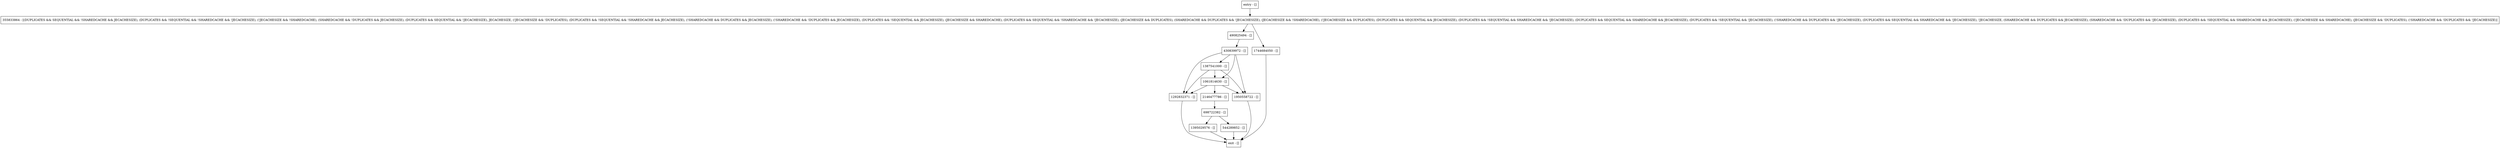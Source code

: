 digraph writeFileHeader {
node [shape=record];
430839972 [label="430839972 - []"];
490825494 [label="490825494 - []"];
1950558722 [label="1950558722 - []"];
1744684050 [label="1744684050 - []"];
698722382 [label="698722382 - []"];
1292832371 [label="1292832371 - []"];
entry [label="entry - []"];
exit [label="exit - []"];
355833864 [label="355833864 - [(DUPLICATES && SEQUENTIAL && !SHAREDCACHE && JECACHESIZE), (DUPLICATES && !SEQUENTIAL && !SHAREDCACHE && !JECACHESIZE), (!JECACHESIZE && !SHAREDCACHE), (SHAREDCACHE && !DUPLICATES && JECACHESIZE), (DUPLICATES && SEQUENTIAL && !JECACHESIZE), JECACHESIZE, (!JECACHESIZE && !DUPLICATES), (DUPLICATES && !SEQUENTIAL && !SHAREDCACHE && JECACHESIZE), (!SHAREDCACHE && DUPLICATES && JECACHESIZE), (!SHAREDCACHE && !DUPLICATES && JECACHESIZE), (DUPLICATES && !SEQUENTIAL && JECACHESIZE), (JECACHESIZE && SHAREDCACHE), (DUPLICATES && SEQUENTIAL && !SHAREDCACHE && !JECACHESIZE), (JECACHESIZE && DUPLICATES), (SHAREDCACHE && DUPLICATES && !JECACHESIZE), (JECACHESIZE && !SHAREDCACHE), (!JECACHESIZE && DUPLICATES), (DUPLICATES && SEQUENTIAL && JECACHESIZE), (DUPLICATES && !SEQUENTIAL && SHAREDCACHE && !JECACHESIZE), (DUPLICATES && SEQUENTIAL && SHAREDCACHE && JECACHESIZE), (DUPLICATES && !SEQUENTIAL && !JECACHESIZE), (!SHAREDCACHE && DUPLICATES && !JECACHESIZE), (DUPLICATES && SEQUENTIAL && SHAREDCACHE && !JECACHESIZE), !JECACHESIZE, (SHAREDCACHE && DUPLICATES && JECACHESIZE), (SHAREDCACHE && !DUPLICATES && !JECACHESIZE), (DUPLICATES && !SEQUENTIAL && SHAREDCACHE && JECACHESIZE), (!JECACHESIZE && SHAREDCACHE), (JECACHESIZE && !DUPLICATES), (!SHAREDCACHE && !DUPLICATES && !JECACHESIZE)]"];
1387541000 [label="1387541000 - []"];
2146477786 [label="2146477786 - []"];
544289852 [label="544289852 - []"];
1395029576 [label="1395029576 - []"];
1061814630 [label="1061814630 - []"];
entry;
exit;
430839972 -> 1387541000;
430839972 -> 1950558722;
430839972 -> 1061814630;
430839972 -> 1292832371;
490825494 -> 430839972;
1950558722 -> exit;
1744684050 -> exit;
698722382 -> 544289852;
698722382 -> 1395029576;
1292832371 -> exit;
entry -> 355833864;
355833864 -> 490825494;
355833864 -> 1744684050;
1387541000 -> 1950558722;
1387541000 -> 1061814630;
1387541000 -> 1292832371;
2146477786 -> 698722382;
544289852 -> exit;
1395029576 -> exit;
1061814630 -> 1950558722;
1061814630 -> 2146477786;
1061814630 -> 1292832371;
}
